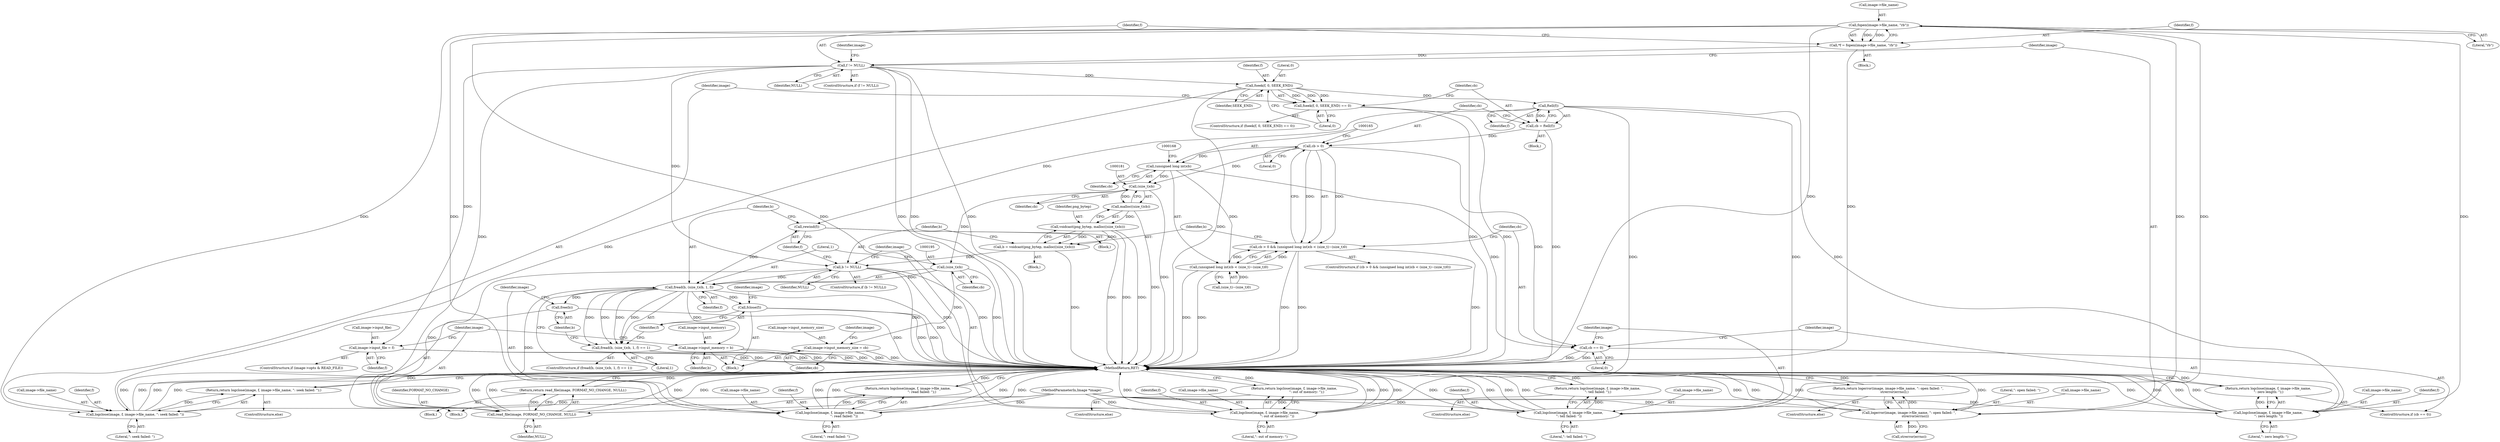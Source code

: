 digraph "0_Android_9d4853418ab2f754c2b63e091c29c5529b8b86ca_30@API" {
"1000122" [label="(Call,fopen(image->file_name, \"rb\"))"];
"1000120" [label="(Call,*f = fopen(image->file_name, \"rb\"))"];
"1000128" [label="(Call,f != NULL)"];
"1000138" [label="(Call,image->input_file = f)"];
"1000147" [label="(Call,fseek(f, 0, SEEK_END))"];
"1000146" [label="(Call,fseek(f, 0, SEEK_END) == 0)"];
"1000156" [label="(Call,ftell(f))"];
"1000154" [label="(Call,cb = ftell(f))"];
"1000160" [label="(Call,cb > 0)"];
"1000159" [label="(Call,cb > 0 && (unsigned long int)cb < (size_t)~(size_t)0)"];
"1000164" [label="(Call,(unsigned long int)cb)"];
"1000163" [label="(Call,(unsigned long int)cb < (size_t)~(size_t)0)"];
"1000180" [label="(Call,(size_t)cb)"];
"1000179" [label="(Call,malloc((size_t)cb))"];
"1000177" [label="(Call,voidcast(png_bytep, malloc((size_t)cb)))"];
"1000175" [label="(Call,b = voidcast(png_bytep, malloc((size_t)cb)))"];
"1000184" [label="(Call,b != NULL)"];
"1000192" [label="(Call,fread(b, (size_t)cb, 1, f))"];
"1000191" [label="(Call,fread(b, (size_t)cb, 1, f) == 1)"];
"1000201" [label="(Call,fclose(f))"];
"1000208" [label="(Call,image->input_memory = b)"];
"1000215" [label="(Call,free(b))"];
"1000218" [label="(Call,logclose(image, f, image->file_name,\n                           \": read failed: \"))"];
"1000217" [label="(Return,return logclose(image, f, image->file_name,\n                           \": read failed: \");)"];
"1000276" [label="(Call,read_file(image, FORMAT_NO_CHANGE, NULL))"];
"1000275" [label="(Return,return read_file(image, FORMAT_NO_CHANGE, NULL);)"];
"1000194" [label="(Call,(size_t)cb)"];
"1000203" [label="(Call,image->input_memory_size = cb)"];
"1000236" [label="(Call,cb == 0)"];
"1000188" [label="(Call,rewind(f))"];
"1000227" [label="(Call,logclose(image, f, image->file_name,\n                        \": out of memory: \"))"];
"1000226" [label="(Return,return logclose(image, f, image->file_name,\n                        \": out of memory: \");)"];
"1000240" [label="(Call,logclose(image, f, image->file_name,\n \": zero length: \"))"];
"1000239" [label="(Return,return logclose(image, f, image->file_name,\n \": zero length: \");)"];
"1000249" [label="(Call,logclose(image, f, image->file_name,\n \": tell failed: \"))"];
"1000248" [label="(Return,return logclose(image, f, image->file_name,\n \": tell failed: \");)"];
"1000258" [label="(Call,logclose(image, f, image->file_name, \": seek failed: \"))"];
"1000257" [label="(Return,return logclose(image, f, image->file_name, \": seek failed: \");)"];
"1000267" [label="(Call,logerror(image, image->file_name, \": open failed: \",\n            strerror(errno)))"];
"1000266" [label="(Return,return logerror(image, image->file_name, \": open failed: \",\n            strerror(errno));)"];
"1000219" [label="(Identifier,image)"];
"1000202" [label="(Identifier,f)"];
"1000267" [label="(Call,logerror(image, image->file_name, \": open failed: \",\n            strerror(errno)))"];
"1000191" [label="(Call,fread(b, (size_t)cb, 1, f) == 1)"];
"1000200" [label="(Block,)"];
"1000261" [label="(Call,image->file_name)"];
"1000164" [label="(Call,(unsigned long int)cb)"];
"1000278" [label="(Identifier,FORMAT_NO_CHANGE)"];
"1000166" [label="(Identifier,cb)"];
"1000187" [label="(Block,)"];
"1000123" [label="(Call,image->file_name)"];
"1000147" [label="(Call,fseek(f, 0, SEEK_END))"];
"1000135" [label="(Identifier,image)"];
"1000214" [label="(Block,)"];
"1000220" [label="(Identifier,f)"];
"1000265" [label="(ControlStructure,else)"];
"1000155" [label="(Identifier,cb)"];
"1000203" [label="(Call,image->input_memory_size = cb)"];
"1000176" [label="(Identifier,b)"];
"1000190" [label="(ControlStructure,if (fread(b, (size_t)cb, 1, f) == 1))"];
"1000279" [label="(Identifier,NULL)"];
"1000243" [label="(Call,image->file_name)"];
"1000146" [label="(Call,fseek(f, 0, SEEK_END) == 0)"];
"1000236" [label="(Call,cb == 0)"];
"1000241" [label="(Identifier,image)"];
"1000268" [label="(Identifier,image)"];
"1000252" [label="(Call,image->file_name)"];
"1000145" [label="(ControlStructure,if (fseek(f, 0, SEEK_END) == 0))"];
"1000129" [label="(Identifier,f)"];
"1000189" [label="(Identifier,f)"];
"1000104" [label="(Block,)"];
"1000198" [label="(Identifier,f)"];
"1000160" [label="(Call,cb > 0)"];
"1000186" [label="(Identifier,NULL)"];
"1000197" [label="(Literal,1)"];
"1000152" [label="(Block,)"];
"1000258" [label="(Call,logclose(image, f, image->file_name, \": seek failed: \"))"];
"1000228" [label="(Identifier,image)"];
"1000182" [label="(Identifier,cb)"];
"1000272" [label="(Literal,\": open failed: \")"];
"1000224" [label="(Literal,\": read failed: \")"];
"1000156" [label="(Call,ftell(f))"];
"1000180" [label="(Call,(size_t)cb)"];
"1000212" [label="(Identifier,b)"];
"1000260" [label="(Identifier,f)"];
"1000192" [label="(Call,fread(b, (size_t)cb, 1, f))"];
"1000218" [label="(Call,logclose(image, f, image->file_name,\n                           \": read failed: \"))"];
"1000226" [label="(Return,return logclose(image, f, image->file_name,\n                        \": out of memory: \");)"];
"1000121" [label="(Identifier,f)"];
"1000194" [label="(Call,(size_t)cb)"];
"1000215" [label="(Call,free(b))"];
"1000179" [label="(Call,malloc((size_t)cb))"];
"1000159" [label="(Call,cb > 0 && (unsigned long int)cb < (size_t)~(size_t)0)"];
"1000162" [label="(Literal,0)"];
"1000225" [label="(ControlStructure,else)"];
"1000257" [label="(Return,return logclose(image, f, image->file_name, \": seek failed: \");)"];
"1000175" [label="(Call,b = voidcast(png_bytep, malloc((size_t)cb)))"];
"1000242" [label="(Identifier,f)"];
"1000103" [label="(MethodParameterIn,Image *image)"];
"1000229" [label="(Identifier,f)"];
"1000151" [label="(Literal,0)"];
"1000177" [label="(Call,voidcast(png_bytep, malloc((size_t)cb)))"];
"1000248" [label="(Return,return logclose(image, f, image->file_name,\n \": tell failed: \");)"];
"1000130" [label="(Identifier,NULL)"];
"1000132" [label="(ControlStructure,if (image->opts & READ_FILE))"];
"1000205" [label="(Identifier,image)"];
"1000217" [label="(Return,return logclose(image, f, image->file_name,\n                           \": read failed: \");)"];
"1000238" [label="(Literal,0)"];
"1000277" [label="(Identifier,image)"];
"1000157" [label="(Identifier,f)"];
"1000251" [label="(Identifier,f)"];
"1000230" [label="(Call,image->file_name)"];
"1000150" [label="(Identifier,SEEK_END)"];
"1000276" [label="(Call,read_file(image, FORMAT_NO_CHANGE, NULL))"];
"1000227" [label="(Call,logclose(image, f, image->file_name,\n                        \": out of memory: \"))"];
"1000209" [label="(Call,image->input_memory)"];
"1000201" [label="(Call,fclose(f))"];
"1000196" [label="(Identifier,cb)"];
"1000204" [label="(Call,image->input_memory_size)"];
"1000249" [label="(Call,logclose(image, f, image->file_name,\n \": tell failed: \"))"];
"1000250" [label="(Identifier,image)"];
"1000188" [label="(Call,rewind(f))"];
"1000247" [label="(ControlStructure,else)"];
"1000255" [label="(Literal,\": tell failed: \")"];
"1000184" [label="(Call,b != NULL)"];
"1000148" [label="(Identifier,f)"];
"1000173" [label="(Block,)"];
"1000167" [label="(Call,(size_t)~(size_t)0)"];
"1000246" [label="(Literal,\": zero length: \")"];
"1000269" [label="(Call,image->file_name)"];
"1000120" [label="(Call,*f = fopen(image->file_name, \"rb\"))"];
"1000158" [label="(ControlStructure,if (cb > 0 && (unsigned long int)cb < (size_t)~(size_t)0))"];
"1000233" [label="(Literal,\": out of memory: \")"];
"1000210" [label="(Identifier,image)"];
"1000235" [label="(ControlStructure,if (cb == 0))"];
"1000199" [label="(Literal,1)"];
"1000139" [label="(Call,image->input_file)"];
"1000118" [label="(Block,)"];
"1000161" [label="(Identifier,cb)"];
"1000178" [label="(Identifier,png_bytep)"];
"1000216" [label="(Identifier,b)"];
"1000207" [label="(Identifier,cb)"];
"1000163" [label="(Call,(unsigned long int)cb < (size_t)~(size_t)0)"];
"1000275" [label="(Return,return read_file(image, FORMAT_NO_CHANGE, NULL);)"];
"1000280" [label="(MethodReturn,RET)"];
"1000266" [label="(Return,return logerror(image, image->file_name, \": open failed: \",\n            strerror(errno));)"];
"1000273" [label="(Call,strerror(errno))"];
"1000128" [label="(Call,f != NULL)"];
"1000221" [label="(Call,image->file_name)"];
"1000126" [label="(Literal,\"rb\")"];
"1000142" [label="(Identifier,f)"];
"1000208" [label="(Call,image->input_memory = b)"];
"1000183" [label="(ControlStructure,if (b != NULL))"];
"1000237" [label="(Identifier,cb)"];
"1000185" [label="(Identifier,b)"];
"1000138" [label="(Call,image->input_file = f)"];
"1000154" [label="(Call,cb = ftell(f))"];
"1000264" [label="(Literal,\": seek failed: \")"];
"1000122" [label="(Call,fopen(image->file_name, \"rb\"))"];
"1000149" [label="(Literal,0)"];
"1000256" [label="(ControlStructure,else)"];
"1000259" [label="(Identifier,image)"];
"1000193" [label="(Identifier,b)"];
"1000127" [label="(ControlStructure,if (f != NULL))"];
"1000240" [label="(Call,logclose(image, f, image->file_name,\n \": zero length: \"))"];
"1000239" [label="(Return,return logclose(image, f, image->file_name,\n \": zero length: \");)"];
"1000122" -> "1000120"  [label="AST: "];
"1000122" -> "1000126"  [label="CFG: "];
"1000123" -> "1000122"  [label="AST: "];
"1000126" -> "1000122"  [label="AST: "];
"1000120" -> "1000122"  [label="CFG: "];
"1000122" -> "1000280"  [label="DDG: "];
"1000122" -> "1000120"  [label="DDG: "];
"1000122" -> "1000120"  [label="DDG: "];
"1000122" -> "1000218"  [label="DDG: "];
"1000122" -> "1000227"  [label="DDG: "];
"1000122" -> "1000240"  [label="DDG: "];
"1000122" -> "1000249"  [label="DDG: "];
"1000122" -> "1000258"  [label="DDG: "];
"1000122" -> "1000267"  [label="DDG: "];
"1000120" -> "1000118"  [label="AST: "];
"1000121" -> "1000120"  [label="AST: "];
"1000129" -> "1000120"  [label="CFG: "];
"1000120" -> "1000280"  [label="DDG: "];
"1000120" -> "1000128"  [label="DDG: "];
"1000128" -> "1000127"  [label="AST: "];
"1000128" -> "1000130"  [label="CFG: "];
"1000129" -> "1000128"  [label="AST: "];
"1000130" -> "1000128"  [label="AST: "];
"1000135" -> "1000128"  [label="CFG: "];
"1000268" -> "1000128"  [label="CFG: "];
"1000128" -> "1000280"  [label="DDG: "];
"1000128" -> "1000280"  [label="DDG: "];
"1000128" -> "1000280"  [label="DDG: "];
"1000128" -> "1000138"  [label="DDG: "];
"1000128" -> "1000147"  [label="DDG: "];
"1000128" -> "1000184"  [label="DDG: "];
"1000128" -> "1000276"  [label="DDG: "];
"1000138" -> "1000132"  [label="AST: "];
"1000138" -> "1000142"  [label="CFG: "];
"1000139" -> "1000138"  [label="AST: "];
"1000142" -> "1000138"  [label="AST: "];
"1000277" -> "1000138"  [label="CFG: "];
"1000138" -> "1000280"  [label="DDG: "];
"1000138" -> "1000280"  [label="DDG: "];
"1000147" -> "1000146"  [label="AST: "];
"1000147" -> "1000150"  [label="CFG: "];
"1000148" -> "1000147"  [label="AST: "];
"1000149" -> "1000147"  [label="AST: "];
"1000150" -> "1000147"  [label="AST: "];
"1000151" -> "1000147"  [label="CFG: "];
"1000147" -> "1000280"  [label="DDG: "];
"1000147" -> "1000146"  [label="DDG: "];
"1000147" -> "1000146"  [label="DDG: "];
"1000147" -> "1000146"  [label="DDG: "];
"1000147" -> "1000156"  [label="DDG: "];
"1000147" -> "1000258"  [label="DDG: "];
"1000146" -> "1000145"  [label="AST: "];
"1000146" -> "1000151"  [label="CFG: "];
"1000151" -> "1000146"  [label="AST: "];
"1000155" -> "1000146"  [label="CFG: "];
"1000259" -> "1000146"  [label="CFG: "];
"1000146" -> "1000280"  [label="DDG: "];
"1000146" -> "1000280"  [label="DDG: "];
"1000156" -> "1000154"  [label="AST: "];
"1000156" -> "1000157"  [label="CFG: "];
"1000157" -> "1000156"  [label="AST: "];
"1000154" -> "1000156"  [label="CFG: "];
"1000156" -> "1000154"  [label="DDG: "];
"1000156" -> "1000188"  [label="DDG: "];
"1000156" -> "1000227"  [label="DDG: "];
"1000156" -> "1000240"  [label="DDG: "];
"1000156" -> "1000249"  [label="DDG: "];
"1000154" -> "1000152"  [label="AST: "];
"1000155" -> "1000154"  [label="AST: "];
"1000161" -> "1000154"  [label="CFG: "];
"1000154" -> "1000280"  [label="DDG: "];
"1000154" -> "1000160"  [label="DDG: "];
"1000160" -> "1000159"  [label="AST: "];
"1000160" -> "1000162"  [label="CFG: "];
"1000161" -> "1000160"  [label="AST: "];
"1000162" -> "1000160"  [label="AST: "];
"1000165" -> "1000160"  [label="CFG: "];
"1000159" -> "1000160"  [label="CFG: "];
"1000160" -> "1000159"  [label="DDG: "];
"1000160" -> "1000159"  [label="DDG: "];
"1000160" -> "1000164"  [label="DDG: "];
"1000160" -> "1000180"  [label="DDG: "];
"1000160" -> "1000236"  [label="DDG: "];
"1000159" -> "1000158"  [label="AST: "];
"1000159" -> "1000163"  [label="CFG: "];
"1000163" -> "1000159"  [label="AST: "];
"1000176" -> "1000159"  [label="CFG: "];
"1000237" -> "1000159"  [label="CFG: "];
"1000159" -> "1000280"  [label="DDG: "];
"1000159" -> "1000280"  [label="DDG: "];
"1000159" -> "1000280"  [label="DDG: "];
"1000163" -> "1000159"  [label="DDG: "];
"1000163" -> "1000159"  [label="DDG: "];
"1000164" -> "1000163"  [label="AST: "];
"1000164" -> "1000166"  [label="CFG: "];
"1000165" -> "1000164"  [label="AST: "];
"1000166" -> "1000164"  [label="AST: "];
"1000168" -> "1000164"  [label="CFG: "];
"1000164" -> "1000163"  [label="DDG: "];
"1000164" -> "1000180"  [label="DDG: "];
"1000164" -> "1000236"  [label="DDG: "];
"1000163" -> "1000167"  [label="CFG: "];
"1000167" -> "1000163"  [label="AST: "];
"1000163" -> "1000280"  [label="DDG: "];
"1000163" -> "1000280"  [label="DDG: "];
"1000167" -> "1000163"  [label="DDG: "];
"1000180" -> "1000179"  [label="AST: "];
"1000180" -> "1000182"  [label="CFG: "];
"1000181" -> "1000180"  [label="AST: "];
"1000182" -> "1000180"  [label="AST: "];
"1000179" -> "1000180"  [label="CFG: "];
"1000180" -> "1000280"  [label="DDG: "];
"1000180" -> "1000179"  [label="DDG: "];
"1000180" -> "1000194"  [label="DDG: "];
"1000179" -> "1000177"  [label="AST: "];
"1000177" -> "1000179"  [label="CFG: "];
"1000179" -> "1000280"  [label="DDG: "];
"1000179" -> "1000177"  [label="DDG: "];
"1000177" -> "1000175"  [label="AST: "];
"1000178" -> "1000177"  [label="AST: "];
"1000175" -> "1000177"  [label="CFG: "];
"1000177" -> "1000280"  [label="DDG: "];
"1000177" -> "1000280"  [label="DDG: "];
"1000177" -> "1000175"  [label="DDG: "];
"1000177" -> "1000175"  [label="DDG: "];
"1000175" -> "1000173"  [label="AST: "];
"1000176" -> "1000175"  [label="AST: "];
"1000185" -> "1000175"  [label="CFG: "];
"1000175" -> "1000280"  [label="DDG: "];
"1000175" -> "1000184"  [label="DDG: "];
"1000184" -> "1000183"  [label="AST: "];
"1000184" -> "1000186"  [label="CFG: "];
"1000185" -> "1000184"  [label="AST: "];
"1000186" -> "1000184"  [label="AST: "];
"1000189" -> "1000184"  [label="CFG: "];
"1000228" -> "1000184"  [label="CFG: "];
"1000184" -> "1000280"  [label="DDG: "];
"1000184" -> "1000280"  [label="DDG: "];
"1000184" -> "1000280"  [label="DDG: "];
"1000184" -> "1000192"  [label="DDG: "];
"1000184" -> "1000276"  [label="DDG: "];
"1000192" -> "1000191"  [label="AST: "];
"1000192" -> "1000198"  [label="CFG: "];
"1000193" -> "1000192"  [label="AST: "];
"1000194" -> "1000192"  [label="AST: "];
"1000197" -> "1000192"  [label="AST: "];
"1000198" -> "1000192"  [label="AST: "];
"1000199" -> "1000192"  [label="CFG: "];
"1000192" -> "1000280"  [label="DDG: "];
"1000192" -> "1000191"  [label="DDG: "];
"1000192" -> "1000191"  [label="DDG: "];
"1000192" -> "1000191"  [label="DDG: "];
"1000192" -> "1000191"  [label="DDG: "];
"1000194" -> "1000192"  [label="DDG: "];
"1000188" -> "1000192"  [label="DDG: "];
"1000192" -> "1000201"  [label="DDG: "];
"1000192" -> "1000208"  [label="DDG: "];
"1000192" -> "1000215"  [label="DDG: "];
"1000192" -> "1000218"  [label="DDG: "];
"1000191" -> "1000190"  [label="AST: "];
"1000191" -> "1000199"  [label="CFG: "];
"1000199" -> "1000191"  [label="AST: "];
"1000202" -> "1000191"  [label="CFG: "];
"1000216" -> "1000191"  [label="CFG: "];
"1000191" -> "1000280"  [label="DDG: "];
"1000191" -> "1000280"  [label="DDG: "];
"1000201" -> "1000200"  [label="AST: "];
"1000201" -> "1000202"  [label="CFG: "];
"1000202" -> "1000201"  [label="AST: "];
"1000205" -> "1000201"  [label="CFG: "];
"1000201" -> "1000280"  [label="DDG: "];
"1000201" -> "1000280"  [label="DDG: "];
"1000208" -> "1000200"  [label="AST: "];
"1000208" -> "1000212"  [label="CFG: "];
"1000209" -> "1000208"  [label="AST: "];
"1000212" -> "1000208"  [label="AST: "];
"1000277" -> "1000208"  [label="CFG: "];
"1000208" -> "1000280"  [label="DDG: "];
"1000208" -> "1000280"  [label="DDG: "];
"1000215" -> "1000214"  [label="AST: "];
"1000215" -> "1000216"  [label="CFG: "];
"1000216" -> "1000215"  [label="AST: "];
"1000219" -> "1000215"  [label="CFG: "];
"1000215" -> "1000280"  [label="DDG: "];
"1000218" -> "1000217"  [label="AST: "];
"1000218" -> "1000224"  [label="CFG: "];
"1000219" -> "1000218"  [label="AST: "];
"1000220" -> "1000218"  [label="AST: "];
"1000221" -> "1000218"  [label="AST: "];
"1000224" -> "1000218"  [label="AST: "];
"1000217" -> "1000218"  [label="CFG: "];
"1000218" -> "1000280"  [label="DDG: "];
"1000218" -> "1000280"  [label="DDG: "];
"1000218" -> "1000280"  [label="DDG: "];
"1000218" -> "1000280"  [label="DDG: "];
"1000218" -> "1000217"  [label="DDG: "];
"1000103" -> "1000218"  [label="DDG: "];
"1000217" -> "1000214"  [label="AST: "];
"1000280" -> "1000217"  [label="CFG: "];
"1000217" -> "1000280"  [label="DDG: "];
"1000276" -> "1000275"  [label="AST: "];
"1000276" -> "1000279"  [label="CFG: "];
"1000277" -> "1000276"  [label="AST: "];
"1000278" -> "1000276"  [label="AST: "];
"1000279" -> "1000276"  [label="AST: "];
"1000275" -> "1000276"  [label="CFG: "];
"1000276" -> "1000280"  [label="DDG: "];
"1000276" -> "1000280"  [label="DDG: "];
"1000276" -> "1000280"  [label="DDG: "];
"1000276" -> "1000280"  [label="DDG: "];
"1000276" -> "1000275"  [label="DDG: "];
"1000103" -> "1000276"  [label="DDG: "];
"1000275" -> "1000104"  [label="AST: "];
"1000280" -> "1000275"  [label="CFG: "];
"1000275" -> "1000280"  [label="DDG: "];
"1000194" -> "1000196"  [label="CFG: "];
"1000195" -> "1000194"  [label="AST: "];
"1000196" -> "1000194"  [label="AST: "];
"1000197" -> "1000194"  [label="CFG: "];
"1000194" -> "1000280"  [label="DDG: "];
"1000194" -> "1000203"  [label="DDG: "];
"1000203" -> "1000200"  [label="AST: "];
"1000203" -> "1000207"  [label="CFG: "];
"1000204" -> "1000203"  [label="AST: "];
"1000207" -> "1000203"  [label="AST: "];
"1000210" -> "1000203"  [label="CFG: "];
"1000203" -> "1000280"  [label="DDG: "];
"1000203" -> "1000280"  [label="DDG: "];
"1000236" -> "1000235"  [label="AST: "];
"1000236" -> "1000238"  [label="CFG: "];
"1000237" -> "1000236"  [label="AST: "];
"1000238" -> "1000236"  [label="AST: "];
"1000241" -> "1000236"  [label="CFG: "];
"1000250" -> "1000236"  [label="CFG: "];
"1000236" -> "1000280"  [label="DDG: "];
"1000236" -> "1000280"  [label="DDG: "];
"1000188" -> "1000187"  [label="AST: "];
"1000188" -> "1000189"  [label="CFG: "];
"1000189" -> "1000188"  [label="AST: "];
"1000193" -> "1000188"  [label="CFG: "];
"1000188" -> "1000280"  [label="DDG: "];
"1000227" -> "1000226"  [label="AST: "];
"1000227" -> "1000233"  [label="CFG: "];
"1000228" -> "1000227"  [label="AST: "];
"1000229" -> "1000227"  [label="AST: "];
"1000230" -> "1000227"  [label="AST: "];
"1000233" -> "1000227"  [label="AST: "];
"1000226" -> "1000227"  [label="CFG: "];
"1000227" -> "1000280"  [label="DDG: "];
"1000227" -> "1000280"  [label="DDG: "];
"1000227" -> "1000280"  [label="DDG: "];
"1000227" -> "1000280"  [label="DDG: "];
"1000227" -> "1000226"  [label="DDG: "];
"1000103" -> "1000227"  [label="DDG: "];
"1000226" -> "1000225"  [label="AST: "];
"1000280" -> "1000226"  [label="CFG: "];
"1000226" -> "1000280"  [label="DDG: "];
"1000240" -> "1000239"  [label="AST: "];
"1000240" -> "1000246"  [label="CFG: "];
"1000241" -> "1000240"  [label="AST: "];
"1000242" -> "1000240"  [label="AST: "];
"1000243" -> "1000240"  [label="AST: "];
"1000246" -> "1000240"  [label="AST: "];
"1000239" -> "1000240"  [label="CFG: "];
"1000240" -> "1000280"  [label="DDG: "];
"1000240" -> "1000280"  [label="DDG: "];
"1000240" -> "1000280"  [label="DDG: "];
"1000240" -> "1000280"  [label="DDG: "];
"1000240" -> "1000239"  [label="DDG: "];
"1000103" -> "1000240"  [label="DDG: "];
"1000239" -> "1000235"  [label="AST: "];
"1000280" -> "1000239"  [label="CFG: "];
"1000239" -> "1000280"  [label="DDG: "];
"1000249" -> "1000248"  [label="AST: "];
"1000249" -> "1000255"  [label="CFG: "];
"1000250" -> "1000249"  [label="AST: "];
"1000251" -> "1000249"  [label="AST: "];
"1000252" -> "1000249"  [label="AST: "];
"1000255" -> "1000249"  [label="AST: "];
"1000248" -> "1000249"  [label="CFG: "];
"1000249" -> "1000280"  [label="DDG: "];
"1000249" -> "1000280"  [label="DDG: "];
"1000249" -> "1000280"  [label="DDG: "];
"1000249" -> "1000280"  [label="DDG: "];
"1000249" -> "1000248"  [label="DDG: "];
"1000103" -> "1000249"  [label="DDG: "];
"1000248" -> "1000247"  [label="AST: "];
"1000280" -> "1000248"  [label="CFG: "];
"1000248" -> "1000280"  [label="DDG: "];
"1000258" -> "1000257"  [label="AST: "];
"1000258" -> "1000264"  [label="CFG: "];
"1000259" -> "1000258"  [label="AST: "];
"1000260" -> "1000258"  [label="AST: "];
"1000261" -> "1000258"  [label="AST: "];
"1000264" -> "1000258"  [label="AST: "];
"1000257" -> "1000258"  [label="CFG: "];
"1000258" -> "1000280"  [label="DDG: "];
"1000258" -> "1000280"  [label="DDG: "];
"1000258" -> "1000280"  [label="DDG: "];
"1000258" -> "1000280"  [label="DDG: "];
"1000258" -> "1000257"  [label="DDG: "];
"1000103" -> "1000258"  [label="DDG: "];
"1000257" -> "1000256"  [label="AST: "];
"1000280" -> "1000257"  [label="CFG: "];
"1000257" -> "1000280"  [label="DDG: "];
"1000267" -> "1000266"  [label="AST: "];
"1000267" -> "1000273"  [label="CFG: "];
"1000268" -> "1000267"  [label="AST: "];
"1000269" -> "1000267"  [label="AST: "];
"1000272" -> "1000267"  [label="AST: "];
"1000273" -> "1000267"  [label="AST: "];
"1000266" -> "1000267"  [label="CFG: "];
"1000267" -> "1000280"  [label="DDG: "];
"1000267" -> "1000280"  [label="DDG: "];
"1000267" -> "1000280"  [label="DDG: "];
"1000267" -> "1000280"  [label="DDG: "];
"1000267" -> "1000266"  [label="DDG: "];
"1000103" -> "1000267"  [label="DDG: "];
"1000273" -> "1000267"  [label="DDG: "];
"1000266" -> "1000265"  [label="AST: "];
"1000280" -> "1000266"  [label="CFG: "];
"1000266" -> "1000280"  [label="DDG: "];
}
